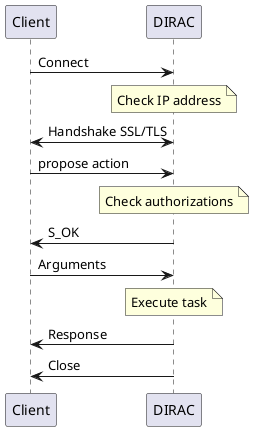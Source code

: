 @startuml
Client -> DIRAC: Connect
note over DIRAC: Check IP address
Client <-> DIRAC: Handshake SSL/TLS
Client -> DIRAC: propose action
note over DIRAC: Check authorizations
Client <- DIRAC: S_OK
Client -> DIRAC: Arguments
note over DIRAC: Execute task
Client <- DIRAC: Response
Client <- DIRAC: Close
@enduml
